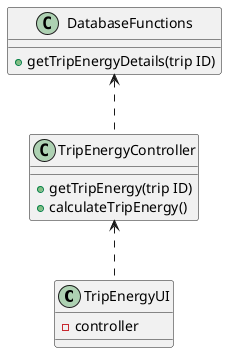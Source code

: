 @startuml
'https://plantuml.com/class-diagram

class TripEnergyUI {
- controller
}

class TripEnergyController {
+ getTripEnergy(trip ID)
+ calculateTripEnergy()
}

class DatabaseFunctions {
+ getTripEnergyDetails(trip ID)
}

TripEnergyController <.. TripEnergyUI
DatabaseFunctions <.. TripEnergyController

@enduml